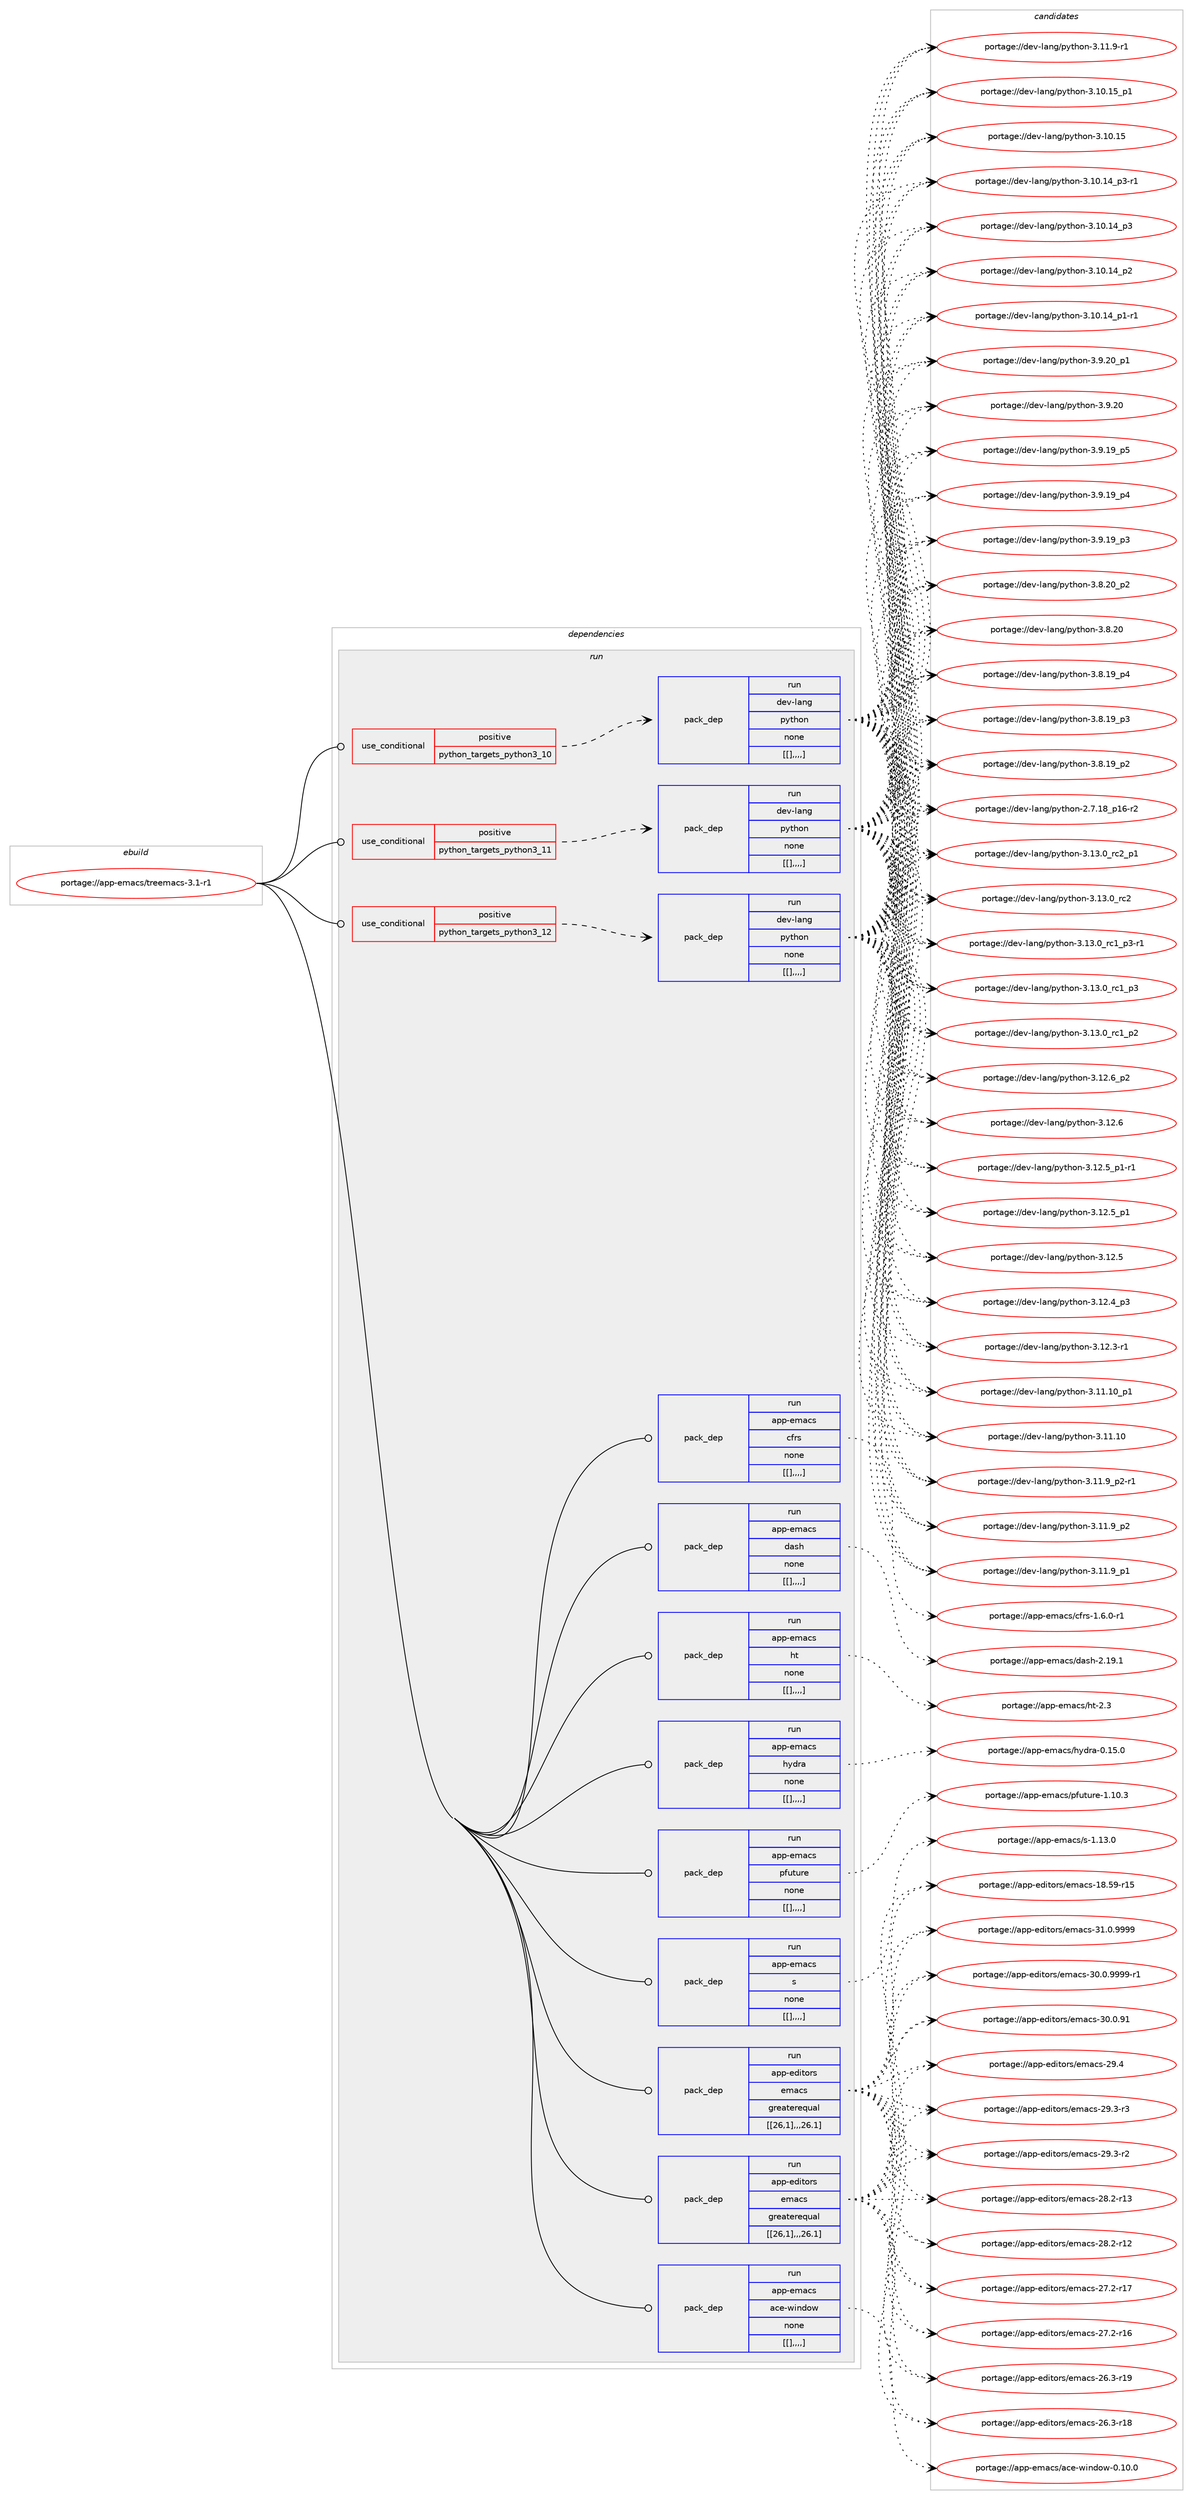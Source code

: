 digraph prolog {

# *************
# Graph options
# *************

newrank=true;
concentrate=true;
compound=true;
graph [rankdir=LR,fontname=Helvetica,fontsize=10,ranksep=1.5];#, ranksep=2.5, nodesep=0.2];
edge  [arrowhead=vee];
node  [fontname=Helvetica,fontsize=10];

# **********
# The ebuild
# **********

subgraph cluster_leftcol {
color=gray;
label=<<i>ebuild</i>>;
id [label="portage://app-emacs/treemacs-3.1-r1", color=red, width=4, href="../app-emacs/treemacs-3.1-r1.svg"];
}

# ****************
# The dependencies
# ****************

subgraph cluster_midcol {
color=gray;
label=<<i>dependencies</i>>;
subgraph cluster_compile {
fillcolor="#eeeeee";
style=filled;
label=<<i>compile</i>>;
}
subgraph cluster_compileandrun {
fillcolor="#eeeeee";
style=filled;
label=<<i>compile and run</i>>;
}
subgraph cluster_run {
fillcolor="#eeeeee";
style=filled;
label=<<i>run</i>>;
subgraph cond6442 {
dependency23666 [label=<<TABLE BORDER="0" CELLBORDER="1" CELLSPACING="0" CELLPADDING="4"><TR><TD ROWSPAN="3" CELLPADDING="10">use_conditional</TD></TR><TR><TD>positive</TD></TR><TR><TD>python_targets_python3_10</TD></TR></TABLE>>, shape=none, color=red];
subgraph pack17076 {
dependency23667 [label=<<TABLE BORDER="0" CELLBORDER="1" CELLSPACING="0" CELLPADDING="4" WIDTH="220"><TR><TD ROWSPAN="6" CELLPADDING="30">pack_dep</TD></TR><TR><TD WIDTH="110">run</TD></TR><TR><TD>dev-lang</TD></TR><TR><TD>python</TD></TR><TR><TD>none</TD></TR><TR><TD>[[],,,,]</TD></TR></TABLE>>, shape=none, color=blue];
}
dependency23666:e -> dependency23667:w [weight=20,style="dashed",arrowhead="vee"];
}
id:e -> dependency23666:w [weight=20,style="solid",arrowhead="odot"];
subgraph cond6443 {
dependency23668 [label=<<TABLE BORDER="0" CELLBORDER="1" CELLSPACING="0" CELLPADDING="4"><TR><TD ROWSPAN="3" CELLPADDING="10">use_conditional</TD></TR><TR><TD>positive</TD></TR><TR><TD>python_targets_python3_11</TD></TR></TABLE>>, shape=none, color=red];
subgraph pack17077 {
dependency23669 [label=<<TABLE BORDER="0" CELLBORDER="1" CELLSPACING="0" CELLPADDING="4" WIDTH="220"><TR><TD ROWSPAN="6" CELLPADDING="30">pack_dep</TD></TR><TR><TD WIDTH="110">run</TD></TR><TR><TD>dev-lang</TD></TR><TR><TD>python</TD></TR><TR><TD>none</TD></TR><TR><TD>[[],,,,]</TD></TR></TABLE>>, shape=none, color=blue];
}
dependency23668:e -> dependency23669:w [weight=20,style="dashed",arrowhead="vee"];
}
id:e -> dependency23668:w [weight=20,style="solid",arrowhead="odot"];
subgraph cond6444 {
dependency23670 [label=<<TABLE BORDER="0" CELLBORDER="1" CELLSPACING="0" CELLPADDING="4"><TR><TD ROWSPAN="3" CELLPADDING="10">use_conditional</TD></TR><TR><TD>positive</TD></TR><TR><TD>python_targets_python3_12</TD></TR></TABLE>>, shape=none, color=red];
subgraph pack17078 {
dependency23671 [label=<<TABLE BORDER="0" CELLBORDER="1" CELLSPACING="0" CELLPADDING="4" WIDTH="220"><TR><TD ROWSPAN="6" CELLPADDING="30">pack_dep</TD></TR><TR><TD WIDTH="110">run</TD></TR><TR><TD>dev-lang</TD></TR><TR><TD>python</TD></TR><TR><TD>none</TD></TR><TR><TD>[[],,,,]</TD></TR></TABLE>>, shape=none, color=blue];
}
dependency23670:e -> dependency23671:w [weight=20,style="dashed",arrowhead="vee"];
}
id:e -> dependency23670:w [weight=20,style="solid",arrowhead="odot"];
subgraph pack17079 {
dependency23672 [label=<<TABLE BORDER="0" CELLBORDER="1" CELLSPACING="0" CELLPADDING="4" WIDTH="220"><TR><TD ROWSPAN="6" CELLPADDING="30">pack_dep</TD></TR><TR><TD WIDTH="110">run</TD></TR><TR><TD>app-editors</TD></TR><TR><TD>emacs</TD></TR><TR><TD>greaterequal</TD></TR><TR><TD>[[26,1],,,26.1]</TD></TR></TABLE>>, shape=none, color=blue];
}
id:e -> dependency23672:w [weight=20,style="solid",arrowhead="odot"];
subgraph pack17080 {
dependency23673 [label=<<TABLE BORDER="0" CELLBORDER="1" CELLSPACING="0" CELLPADDING="4" WIDTH="220"><TR><TD ROWSPAN="6" CELLPADDING="30">pack_dep</TD></TR><TR><TD WIDTH="110">run</TD></TR><TR><TD>app-editors</TD></TR><TR><TD>emacs</TD></TR><TR><TD>greaterequal</TD></TR><TR><TD>[[26,1],,,26.1]</TD></TR></TABLE>>, shape=none, color=blue];
}
id:e -> dependency23673:w [weight=20,style="solid",arrowhead="odot"];
subgraph pack17081 {
dependency23674 [label=<<TABLE BORDER="0" CELLBORDER="1" CELLSPACING="0" CELLPADDING="4" WIDTH="220"><TR><TD ROWSPAN="6" CELLPADDING="30">pack_dep</TD></TR><TR><TD WIDTH="110">run</TD></TR><TR><TD>app-emacs</TD></TR><TR><TD>ace-window</TD></TR><TR><TD>none</TD></TR><TR><TD>[[],,,,]</TD></TR></TABLE>>, shape=none, color=blue];
}
id:e -> dependency23674:w [weight=20,style="solid",arrowhead="odot"];
subgraph pack17082 {
dependency23675 [label=<<TABLE BORDER="0" CELLBORDER="1" CELLSPACING="0" CELLPADDING="4" WIDTH="220"><TR><TD ROWSPAN="6" CELLPADDING="30">pack_dep</TD></TR><TR><TD WIDTH="110">run</TD></TR><TR><TD>app-emacs</TD></TR><TR><TD>cfrs</TD></TR><TR><TD>none</TD></TR><TR><TD>[[],,,,]</TD></TR></TABLE>>, shape=none, color=blue];
}
id:e -> dependency23675:w [weight=20,style="solid",arrowhead="odot"];
subgraph pack17083 {
dependency23676 [label=<<TABLE BORDER="0" CELLBORDER="1" CELLSPACING="0" CELLPADDING="4" WIDTH="220"><TR><TD ROWSPAN="6" CELLPADDING="30">pack_dep</TD></TR><TR><TD WIDTH="110">run</TD></TR><TR><TD>app-emacs</TD></TR><TR><TD>dash</TD></TR><TR><TD>none</TD></TR><TR><TD>[[],,,,]</TD></TR></TABLE>>, shape=none, color=blue];
}
id:e -> dependency23676:w [weight=20,style="solid",arrowhead="odot"];
subgraph pack17084 {
dependency23677 [label=<<TABLE BORDER="0" CELLBORDER="1" CELLSPACING="0" CELLPADDING="4" WIDTH="220"><TR><TD ROWSPAN="6" CELLPADDING="30">pack_dep</TD></TR><TR><TD WIDTH="110">run</TD></TR><TR><TD>app-emacs</TD></TR><TR><TD>ht</TD></TR><TR><TD>none</TD></TR><TR><TD>[[],,,,]</TD></TR></TABLE>>, shape=none, color=blue];
}
id:e -> dependency23677:w [weight=20,style="solid",arrowhead="odot"];
subgraph pack17085 {
dependency23678 [label=<<TABLE BORDER="0" CELLBORDER="1" CELLSPACING="0" CELLPADDING="4" WIDTH="220"><TR><TD ROWSPAN="6" CELLPADDING="30">pack_dep</TD></TR><TR><TD WIDTH="110">run</TD></TR><TR><TD>app-emacs</TD></TR><TR><TD>hydra</TD></TR><TR><TD>none</TD></TR><TR><TD>[[],,,,]</TD></TR></TABLE>>, shape=none, color=blue];
}
id:e -> dependency23678:w [weight=20,style="solid",arrowhead="odot"];
subgraph pack17086 {
dependency23679 [label=<<TABLE BORDER="0" CELLBORDER="1" CELLSPACING="0" CELLPADDING="4" WIDTH="220"><TR><TD ROWSPAN="6" CELLPADDING="30">pack_dep</TD></TR><TR><TD WIDTH="110">run</TD></TR><TR><TD>app-emacs</TD></TR><TR><TD>pfuture</TD></TR><TR><TD>none</TD></TR><TR><TD>[[],,,,]</TD></TR></TABLE>>, shape=none, color=blue];
}
id:e -> dependency23679:w [weight=20,style="solid",arrowhead="odot"];
subgraph pack17087 {
dependency23680 [label=<<TABLE BORDER="0" CELLBORDER="1" CELLSPACING="0" CELLPADDING="4" WIDTH="220"><TR><TD ROWSPAN="6" CELLPADDING="30">pack_dep</TD></TR><TR><TD WIDTH="110">run</TD></TR><TR><TD>app-emacs</TD></TR><TR><TD>s</TD></TR><TR><TD>none</TD></TR><TR><TD>[[],,,,]</TD></TR></TABLE>>, shape=none, color=blue];
}
id:e -> dependency23680:w [weight=20,style="solid",arrowhead="odot"];
}
}

# **************
# The candidates
# **************

subgraph cluster_choices {
rank=same;
color=gray;
label=<<i>candidates</i>>;

subgraph choice17076 {
color=black;
nodesep=1;
choice100101118451089711010347112121116104111110455146495146489511499509511249 [label="portage://dev-lang/python-3.13.0_rc2_p1", color=red, width=4,href="../dev-lang/python-3.13.0_rc2_p1.svg"];
choice10010111845108971101034711212111610411111045514649514648951149950 [label="portage://dev-lang/python-3.13.0_rc2", color=red, width=4,href="../dev-lang/python-3.13.0_rc2.svg"];
choice1001011184510897110103471121211161041111104551464951464895114994995112514511449 [label="portage://dev-lang/python-3.13.0_rc1_p3-r1", color=red, width=4,href="../dev-lang/python-3.13.0_rc1_p3-r1.svg"];
choice100101118451089711010347112121116104111110455146495146489511499499511251 [label="portage://dev-lang/python-3.13.0_rc1_p3", color=red, width=4,href="../dev-lang/python-3.13.0_rc1_p3.svg"];
choice100101118451089711010347112121116104111110455146495146489511499499511250 [label="portage://dev-lang/python-3.13.0_rc1_p2", color=red, width=4,href="../dev-lang/python-3.13.0_rc1_p2.svg"];
choice100101118451089711010347112121116104111110455146495046549511250 [label="portage://dev-lang/python-3.12.6_p2", color=red, width=4,href="../dev-lang/python-3.12.6_p2.svg"];
choice10010111845108971101034711212111610411111045514649504654 [label="portage://dev-lang/python-3.12.6", color=red, width=4,href="../dev-lang/python-3.12.6.svg"];
choice1001011184510897110103471121211161041111104551464950465395112494511449 [label="portage://dev-lang/python-3.12.5_p1-r1", color=red, width=4,href="../dev-lang/python-3.12.5_p1-r1.svg"];
choice100101118451089711010347112121116104111110455146495046539511249 [label="portage://dev-lang/python-3.12.5_p1", color=red, width=4,href="../dev-lang/python-3.12.5_p1.svg"];
choice10010111845108971101034711212111610411111045514649504653 [label="portage://dev-lang/python-3.12.5", color=red, width=4,href="../dev-lang/python-3.12.5.svg"];
choice100101118451089711010347112121116104111110455146495046529511251 [label="portage://dev-lang/python-3.12.4_p3", color=red, width=4,href="../dev-lang/python-3.12.4_p3.svg"];
choice100101118451089711010347112121116104111110455146495046514511449 [label="portage://dev-lang/python-3.12.3-r1", color=red, width=4,href="../dev-lang/python-3.12.3-r1.svg"];
choice10010111845108971101034711212111610411111045514649494649489511249 [label="portage://dev-lang/python-3.11.10_p1", color=red, width=4,href="../dev-lang/python-3.11.10_p1.svg"];
choice1001011184510897110103471121211161041111104551464949464948 [label="portage://dev-lang/python-3.11.10", color=red, width=4,href="../dev-lang/python-3.11.10.svg"];
choice1001011184510897110103471121211161041111104551464949465795112504511449 [label="portage://dev-lang/python-3.11.9_p2-r1", color=red, width=4,href="../dev-lang/python-3.11.9_p2-r1.svg"];
choice100101118451089711010347112121116104111110455146494946579511250 [label="portage://dev-lang/python-3.11.9_p2", color=red, width=4,href="../dev-lang/python-3.11.9_p2.svg"];
choice100101118451089711010347112121116104111110455146494946579511249 [label="portage://dev-lang/python-3.11.9_p1", color=red, width=4,href="../dev-lang/python-3.11.9_p1.svg"];
choice100101118451089711010347112121116104111110455146494946574511449 [label="portage://dev-lang/python-3.11.9-r1", color=red, width=4,href="../dev-lang/python-3.11.9-r1.svg"];
choice10010111845108971101034711212111610411111045514649484649539511249 [label="portage://dev-lang/python-3.10.15_p1", color=red, width=4,href="../dev-lang/python-3.10.15_p1.svg"];
choice1001011184510897110103471121211161041111104551464948464953 [label="portage://dev-lang/python-3.10.15", color=red, width=4,href="../dev-lang/python-3.10.15.svg"];
choice100101118451089711010347112121116104111110455146494846495295112514511449 [label="portage://dev-lang/python-3.10.14_p3-r1", color=red, width=4,href="../dev-lang/python-3.10.14_p3-r1.svg"];
choice10010111845108971101034711212111610411111045514649484649529511251 [label="portage://dev-lang/python-3.10.14_p3", color=red, width=4,href="../dev-lang/python-3.10.14_p3.svg"];
choice10010111845108971101034711212111610411111045514649484649529511250 [label="portage://dev-lang/python-3.10.14_p2", color=red, width=4,href="../dev-lang/python-3.10.14_p2.svg"];
choice100101118451089711010347112121116104111110455146494846495295112494511449 [label="portage://dev-lang/python-3.10.14_p1-r1", color=red, width=4,href="../dev-lang/python-3.10.14_p1-r1.svg"];
choice100101118451089711010347112121116104111110455146574650489511249 [label="portage://dev-lang/python-3.9.20_p1", color=red, width=4,href="../dev-lang/python-3.9.20_p1.svg"];
choice10010111845108971101034711212111610411111045514657465048 [label="portage://dev-lang/python-3.9.20", color=red, width=4,href="../dev-lang/python-3.9.20.svg"];
choice100101118451089711010347112121116104111110455146574649579511253 [label="portage://dev-lang/python-3.9.19_p5", color=red, width=4,href="../dev-lang/python-3.9.19_p5.svg"];
choice100101118451089711010347112121116104111110455146574649579511252 [label="portage://dev-lang/python-3.9.19_p4", color=red, width=4,href="../dev-lang/python-3.9.19_p4.svg"];
choice100101118451089711010347112121116104111110455146574649579511251 [label="portage://dev-lang/python-3.9.19_p3", color=red, width=4,href="../dev-lang/python-3.9.19_p3.svg"];
choice100101118451089711010347112121116104111110455146564650489511250 [label="portage://dev-lang/python-3.8.20_p2", color=red, width=4,href="../dev-lang/python-3.8.20_p2.svg"];
choice10010111845108971101034711212111610411111045514656465048 [label="portage://dev-lang/python-3.8.20", color=red, width=4,href="../dev-lang/python-3.8.20.svg"];
choice100101118451089711010347112121116104111110455146564649579511252 [label="portage://dev-lang/python-3.8.19_p4", color=red, width=4,href="../dev-lang/python-3.8.19_p4.svg"];
choice100101118451089711010347112121116104111110455146564649579511251 [label="portage://dev-lang/python-3.8.19_p3", color=red, width=4,href="../dev-lang/python-3.8.19_p3.svg"];
choice100101118451089711010347112121116104111110455146564649579511250 [label="portage://dev-lang/python-3.8.19_p2", color=red, width=4,href="../dev-lang/python-3.8.19_p2.svg"];
choice100101118451089711010347112121116104111110455046554649569511249544511450 [label="portage://dev-lang/python-2.7.18_p16-r2", color=red, width=4,href="../dev-lang/python-2.7.18_p16-r2.svg"];
dependency23667:e -> choice100101118451089711010347112121116104111110455146495146489511499509511249:w [style=dotted,weight="100"];
dependency23667:e -> choice10010111845108971101034711212111610411111045514649514648951149950:w [style=dotted,weight="100"];
dependency23667:e -> choice1001011184510897110103471121211161041111104551464951464895114994995112514511449:w [style=dotted,weight="100"];
dependency23667:e -> choice100101118451089711010347112121116104111110455146495146489511499499511251:w [style=dotted,weight="100"];
dependency23667:e -> choice100101118451089711010347112121116104111110455146495146489511499499511250:w [style=dotted,weight="100"];
dependency23667:e -> choice100101118451089711010347112121116104111110455146495046549511250:w [style=dotted,weight="100"];
dependency23667:e -> choice10010111845108971101034711212111610411111045514649504654:w [style=dotted,weight="100"];
dependency23667:e -> choice1001011184510897110103471121211161041111104551464950465395112494511449:w [style=dotted,weight="100"];
dependency23667:e -> choice100101118451089711010347112121116104111110455146495046539511249:w [style=dotted,weight="100"];
dependency23667:e -> choice10010111845108971101034711212111610411111045514649504653:w [style=dotted,weight="100"];
dependency23667:e -> choice100101118451089711010347112121116104111110455146495046529511251:w [style=dotted,weight="100"];
dependency23667:e -> choice100101118451089711010347112121116104111110455146495046514511449:w [style=dotted,weight="100"];
dependency23667:e -> choice10010111845108971101034711212111610411111045514649494649489511249:w [style=dotted,weight="100"];
dependency23667:e -> choice1001011184510897110103471121211161041111104551464949464948:w [style=dotted,weight="100"];
dependency23667:e -> choice1001011184510897110103471121211161041111104551464949465795112504511449:w [style=dotted,weight="100"];
dependency23667:e -> choice100101118451089711010347112121116104111110455146494946579511250:w [style=dotted,weight="100"];
dependency23667:e -> choice100101118451089711010347112121116104111110455146494946579511249:w [style=dotted,weight="100"];
dependency23667:e -> choice100101118451089711010347112121116104111110455146494946574511449:w [style=dotted,weight="100"];
dependency23667:e -> choice10010111845108971101034711212111610411111045514649484649539511249:w [style=dotted,weight="100"];
dependency23667:e -> choice1001011184510897110103471121211161041111104551464948464953:w [style=dotted,weight="100"];
dependency23667:e -> choice100101118451089711010347112121116104111110455146494846495295112514511449:w [style=dotted,weight="100"];
dependency23667:e -> choice10010111845108971101034711212111610411111045514649484649529511251:w [style=dotted,weight="100"];
dependency23667:e -> choice10010111845108971101034711212111610411111045514649484649529511250:w [style=dotted,weight="100"];
dependency23667:e -> choice100101118451089711010347112121116104111110455146494846495295112494511449:w [style=dotted,weight="100"];
dependency23667:e -> choice100101118451089711010347112121116104111110455146574650489511249:w [style=dotted,weight="100"];
dependency23667:e -> choice10010111845108971101034711212111610411111045514657465048:w [style=dotted,weight="100"];
dependency23667:e -> choice100101118451089711010347112121116104111110455146574649579511253:w [style=dotted,weight="100"];
dependency23667:e -> choice100101118451089711010347112121116104111110455146574649579511252:w [style=dotted,weight="100"];
dependency23667:e -> choice100101118451089711010347112121116104111110455146574649579511251:w [style=dotted,weight="100"];
dependency23667:e -> choice100101118451089711010347112121116104111110455146564650489511250:w [style=dotted,weight="100"];
dependency23667:e -> choice10010111845108971101034711212111610411111045514656465048:w [style=dotted,weight="100"];
dependency23667:e -> choice100101118451089711010347112121116104111110455146564649579511252:w [style=dotted,weight="100"];
dependency23667:e -> choice100101118451089711010347112121116104111110455146564649579511251:w [style=dotted,weight="100"];
dependency23667:e -> choice100101118451089711010347112121116104111110455146564649579511250:w [style=dotted,weight="100"];
dependency23667:e -> choice100101118451089711010347112121116104111110455046554649569511249544511450:w [style=dotted,weight="100"];
}
subgraph choice17077 {
color=black;
nodesep=1;
choice100101118451089711010347112121116104111110455146495146489511499509511249 [label="portage://dev-lang/python-3.13.0_rc2_p1", color=red, width=4,href="../dev-lang/python-3.13.0_rc2_p1.svg"];
choice10010111845108971101034711212111610411111045514649514648951149950 [label="portage://dev-lang/python-3.13.0_rc2", color=red, width=4,href="../dev-lang/python-3.13.0_rc2.svg"];
choice1001011184510897110103471121211161041111104551464951464895114994995112514511449 [label="portage://dev-lang/python-3.13.0_rc1_p3-r1", color=red, width=4,href="../dev-lang/python-3.13.0_rc1_p3-r1.svg"];
choice100101118451089711010347112121116104111110455146495146489511499499511251 [label="portage://dev-lang/python-3.13.0_rc1_p3", color=red, width=4,href="../dev-lang/python-3.13.0_rc1_p3.svg"];
choice100101118451089711010347112121116104111110455146495146489511499499511250 [label="portage://dev-lang/python-3.13.0_rc1_p2", color=red, width=4,href="../dev-lang/python-3.13.0_rc1_p2.svg"];
choice100101118451089711010347112121116104111110455146495046549511250 [label="portage://dev-lang/python-3.12.6_p2", color=red, width=4,href="../dev-lang/python-3.12.6_p2.svg"];
choice10010111845108971101034711212111610411111045514649504654 [label="portage://dev-lang/python-3.12.6", color=red, width=4,href="../dev-lang/python-3.12.6.svg"];
choice1001011184510897110103471121211161041111104551464950465395112494511449 [label="portage://dev-lang/python-3.12.5_p1-r1", color=red, width=4,href="../dev-lang/python-3.12.5_p1-r1.svg"];
choice100101118451089711010347112121116104111110455146495046539511249 [label="portage://dev-lang/python-3.12.5_p1", color=red, width=4,href="../dev-lang/python-3.12.5_p1.svg"];
choice10010111845108971101034711212111610411111045514649504653 [label="portage://dev-lang/python-3.12.5", color=red, width=4,href="../dev-lang/python-3.12.5.svg"];
choice100101118451089711010347112121116104111110455146495046529511251 [label="portage://dev-lang/python-3.12.4_p3", color=red, width=4,href="../dev-lang/python-3.12.4_p3.svg"];
choice100101118451089711010347112121116104111110455146495046514511449 [label="portage://dev-lang/python-3.12.3-r1", color=red, width=4,href="../dev-lang/python-3.12.3-r1.svg"];
choice10010111845108971101034711212111610411111045514649494649489511249 [label="portage://dev-lang/python-3.11.10_p1", color=red, width=4,href="../dev-lang/python-3.11.10_p1.svg"];
choice1001011184510897110103471121211161041111104551464949464948 [label="portage://dev-lang/python-3.11.10", color=red, width=4,href="../dev-lang/python-3.11.10.svg"];
choice1001011184510897110103471121211161041111104551464949465795112504511449 [label="portage://dev-lang/python-3.11.9_p2-r1", color=red, width=4,href="../dev-lang/python-3.11.9_p2-r1.svg"];
choice100101118451089711010347112121116104111110455146494946579511250 [label="portage://dev-lang/python-3.11.9_p2", color=red, width=4,href="../dev-lang/python-3.11.9_p2.svg"];
choice100101118451089711010347112121116104111110455146494946579511249 [label="portage://dev-lang/python-3.11.9_p1", color=red, width=4,href="../dev-lang/python-3.11.9_p1.svg"];
choice100101118451089711010347112121116104111110455146494946574511449 [label="portage://dev-lang/python-3.11.9-r1", color=red, width=4,href="../dev-lang/python-3.11.9-r1.svg"];
choice10010111845108971101034711212111610411111045514649484649539511249 [label="portage://dev-lang/python-3.10.15_p1", color=red, width=4,href="../dev-lang/python-3.10.15_p1.svg"];
choice1001011184510897110103471121211161041111104551464948464953 [label="portage://dev-lang/python-3.10.15", color=red, width=4,href="../dev-lang/python-3.10.15.svg"];
choice100101118451089711010347112121116104111110455146494846495295112514511449 [label="portage://dev-lang/python-3.10.14_p3-r1", color=red, width=4,href="../dev-lang/python-3.10.14_p3-r1.svg"];
choice10010111845108971101034711212111610411111045514649484649529511251 [label="portage://dev-lang/python-3.10.14_p3", color=red, width=4,href="../dev-lang/python-3.10.14_p3.svg"];
choice10010111845108971101034711212111610411111045514649484649529511250 [label="portage://dev-lang/python-3.10.14_p2", color=red, width=4,href="../dev-lang/python-3.10.14_p2.svg"];
choice100101118451089711010347112121116104111110455146494846495295112494511449 [label="portage://dev-lang/python-3.10.14_p1-r1", color=red, width=4,href="../dev-lang/python-3.10.14_p1-r1.svg"];
choice100101118451089711010347112121116104111110455146574650489511249 [label="portage://dev-lang/python-3.9.20_p1", color=red, width=4,href="../dev-lang/python-3.9.20_p1.svg"];
choice10010111845108971101034711212111610411111045514657465048 [label="portage://dev-lang/python-3.9.20", color=red, width=4,href="../dev-lang/python-3.9.20.svg"];
choice100101118451089711010347112121116104111110455146574649579511253 [label="portage://dev-lang/python-3.9.19_p5", color=red, width=4,href="../dev-lang/python-3.9.19_p5.svg"];
choice100101118451089711010347112121116104111110455146574649579511252 [label="portage://dev-lang/python-3.9.19_p4", color=red, width=4,href="../dev-lang/python-3.9.19_p4.svg"];
choice100101118451089711010347112121116104111110455146574649579511251 [label="portage://dev-lang/python-3.9.19_p3", color=red, width=4,href="../dev-lang/python-3.9.19_p3.svg"];
choice100101118451089711010347112121116104111110455146564650489511250 [label="portage://dev-lang/python-3.8.20_p2", color=red, width=4,href="../dev-lang/python-3.8.20_p2.svg"];
choice10010111845108971101034711212111610411111045514656465048 [label="portage://dev-lang/python-3.8.20", color=red, width=4,href="../dev-lang/python-3.8.20.svg"];
choice100101118451089711010347112121116104111110455146564649579511252 [label="portage://dev-lang/python-3.8.19_p4", color=red, width=4,href="../dev-lang/python-3.8.19_p4.svg"];
choice100101118451089711010347112121116104111110455146564649579511251 [label="portage://dev-lang/python-3.8.19_p3", color=red, width=4,href="../dev-lang/python-3.8.19_p3.svg"];
choice100101118451089711010347112121116104111110455146564649579511250 [label="portage://dev-lang/python-3.8.19_p2", color=red, width=4,href="../dev-lang/python-3.8.19_p2.svg"];
choice100101118451089711010347112121116104111110455046554649569511249544511450 [label="portage://dev-lang/python-2.7.18_p16-r2", color=red, width=4,href="../dev-lang/python-2.7.18_p16-r2.svg"];
dependency23669:e -> choice100101118451089711010347112121116104111110455146495146489511499509511249:w [style=dotted,weight="100"];
dependency23669:e -> choice10010111845108971101034711212111610411111045514649514648951149950:w [style=dotted,weight="100"];
dependency23669:e -> choice1001011184510897110103471121211161041111104551464951464895114994995112514511449:w [style=dotted,weight="100"];
dependency23669:e -> choice100101118451089711010347112121116104111110455146495146489511499499511251:w [style=dotted,weight="100"];
dependency23669:e -> choice100101118451089711010347112121116104111110455146495146489511499499511250:w [style=dotted,weight="100"];
dependency23669:e -> choice100101118451089711010347112121116104111110455146495046549511250:w [style=dotted,weight="100"];
dependency23669:e -> choice10010111845108971101034711212111610411111045514649504654:w [style=dotted,weight="100"];
dependency23669:e -> choice1001011184510897110103471121211161041111104551464950465395112494511449:w [style=dotted,weight="100"];
dependency23669:e -> choice100101118451089711010347112121116104111110455146495046539511249:w [style=dotted,weight="100"];
dependency23669:e -> choice10010111845108971101034711212111610411111045514649504653:w [style=dotted,weight="100"];
dependency23669:e -> choice100101118451089711010347112121116104111110455146495046529511251:w [style=dotted,weight="100"];
dependency23669:e -> choice100101118451089711010347112121116104111110455146495046514511449:w [style=dotted,weight="100"];
dependency23669:e -> choice10010111845108971101034711212111610411111045514649494649489511249:w [style=dotted,weight="100"];
dependency23669:e -> choice1001011184510897110103471121211161041111104551464949464948:w [style=dotted,weight="100"];
dependency23669:e -> choice1001011184510897110103471121211161041111104551464949465795112504511449:w [style=dotted,weight="100"];
dependency23669:e -> choice100101118451089711010347112121116104111110455146494946579511250:w [style=dotted,weight="100"];
dependency23669:e -> choice100101118451089711010347112121116104111110455146494946579511249:w [style=dotted,weight="100"];
dependency23669:e -> choice100101118451089711010347112121116104111110455146494946574511449:w [style=dotted,weight="100"];
dependency23669:e -> choice10010111845108971101034711212111610411111045514649484649539511249:w [style=dotted,weight="100"];
dependency23669:e -> choice1001011184510897110103471121211161041111104551464948464953:w [style=dotted,weight="100"];
dependency23669:e -> choice100101118451089711010347112121116104111110455146494846495295112514511449:w [style=dotted,weight="100"];
dependency23669:e -> choice10010111845108971101034711212111610411111045514649484649529511251:w [style=dotted,weight="100"];
dependency23669:e -> choice10010111845108971101034711212111610411111045514649484649529511250:w [style=dotted,weight="100"];
dependency23669:e -> choice100101118451089711010347112121116104111110455146494846495295112494511449:w [style=dotted,weight="100"];
dependency23669:e -> choice100101118451089711010347112121116104111110455146574650489511249:w [style=dotted,weight="100"];
dependency23669:e -> choice10010111845108971101034711212111610411111045514657465048:w [style=dotted,weight="100"];
dependency23669:e -> choice100101118451089711010347112121116104111110455146574649579511253:w [style=dotted,weight="100"];
dependency23669:e -> choice100101118451089711010347112121116104111110455146574649579511252:w [style=dotted,weight="100"];
dependency23669:e -> choice100101118451089711010347112121116104111110455146574649579511251:w [style=dotted,weight="100"];
dependency23669:e -> choice100101118451089711010347112121116104111110455146564650489511250:w [style=dotted,weight="100"];
dependency23669:e -> choice10010111845108971101034711212111610411111045514656465048:w [style=dotted,weight="100"];
dependency23669:e -> choice100101118451089711010347112121116104111110455146564649579511252:w [style=dotted,weight="100"];
dependency23669:e -> choice100101118451089711010347112121116104111110455146564649579511251:w [style=dotted,weight="100"];
dependency23669:e -> choice100101118451089711010347112121116104111110455146564649579511250:w [style=dotted,weight="100"];
dependency23669:e -> choice100101118451089711010347112121116104111110455046554649569511249544511450:w [style=dotted,weight="100"];
}
subgraph choice17078 {
color=black;
nodesep=1;
choice100101118451089711010347112121116104111110455146495146489511499509511249 [label="portage://dev-lang/python-3.13.0_rc2_p1", color=red, width=4,href="../dev-lang/python-3.13.0_rc2_p1.svg"];
choice10010111845108971101034711212111610411111045514649514648951149950 [label="portage://dev-lang/python-3.13.0_rc2", color=red, width=4,href="../dev-lang/python-3.13.0_rc2.svg"];
choice1001011184510897110103471121211161041111104551464951464895114994995112514511449 [label="portage://dev-lang/python-3.13.0_rc1_p3-r1", color=red, width=4,href="../dev-lang/python-3.13.0_rc1_p3-r1.svg"];
choice100101118451089711010347112121116104111110455146495146489511499499511251 [label="portage://dev-lang/python-3.13.0_rc1_p3", color=red, width=4,href="../dev-lang/python-3.13.0_rc1_p3.svg"];
choice100101118451089711010347112121116104111110455146495146489511499499511250 [label="portage://dev-lang/python-3.13.0_rc1_p2", color=red, width=4,href="../dev-lang/python-3.13.0_rc1_p2.svg"];
choice100101118451089711010347112121116104111110455146495046549511250 [label="portage://dev-lang/python-3.12.6_p2", color=red, width=4,href="../dev-lang/python-3.12.6_p2.svg"];
choice10010111845108971101034711212111610411111045514649504654 [label="portage://dev-lang/python-3.12.6", color=red, width=4,href="../dev-lang/python-3.12.6.svg"];
choice1001011184510897110103471121211161041111104551464950465395112494511449 [label="portage://dev-lang/python-3.12.5_p1-r1", color=red, width=4,href="../dev-lang/python-3.12.5_p1-r1.svg"];
choice100101118451089711010347112121116104111110455146495046539511249 [label="portage://dev-lang/python-3.12.5_p1", color=red, width=4,href="../dev-lang/python-3.12.5_p1.svg"];
choice10010111845108971101034711212111610411111045514649504653 [label="portage://dev-lang/python-3.12.5", color=red, width=4,href="../dev-lang/python-3.12.5.svg"];
choice100101118451089711010347112121116104111110455146495046529511251 [label="portage://dev-lang/python-3.12.4_p3", color=red, width=4,href="../dev-lang/python-3.12.4_p3.svg"];
choice100101118451089711010347112121116104111110455146495046514511449 [label="portage://dev-lang/python-3.12.3-r1", color=red, width=4,href="../dev-lang/python-3.12.3-r1.svg"];
choice10010111845108971101034711212111610411111045514649494649489511249 [label="portage://dev-lang/python-3.11.10_p1", color=red, width=4,href="../dev-lang/python-3.11.10_p1.svg"];
choice1001011184510897110103471121211161041111104551464949464948 [label="portage://dev-lang/python-3.11.10", color=red, width=4,href="../dev-lang/python-3.11.10.svg"];
choice1001011184510897110103471121211161041111104551464949465795112504511449 [label="portage://dev-lang/python-3.11.9_p2-r1", color=red, width=4,href="../dev-lang/python-3.11.9_p2-r1.svg"];
choice100101118451089711010347112121116104111110455146494946579511250 [label="portage://dev-lang/python-3.11.9_p2", color=red, width=4,href="../dev-lang/python-3.11.9_p2.svg"];
choice100101118451089711010347112121116104111110455146494946579511249 [label="portage://dev-lang/python-3.11.9_p1", color=red, width=4,href="../dev-lang/python-3.11.9_p1.svg"];
choice100101118451089711010347112121116104111110455146494946574511449 [label="portage://dev-lang/python-3.11.9-r1", color=red, width=4,href="../dev-lang/python-3.11.9-r1.svg"];
choice10010111845108971101034711212111610411111045514649484649539511249 [label="portage://dev-lang/python-3.10.15_p1", color=red, width=4,href="../dev-lang/python-3.10.15_p1.svg"];
choice1001011184510897110103471121211161041111104551464948464953 [label="portage://dev-lang/python-3.10.15", color=red, width=4,href="../dev-lang/python-3.10.15.svg"];
choice100101118451089711010347112121116104111110455146494846495295112514511449 [label="portage://dev-lang/python-3.10.14_p3-r1", color=red, width=4,href="../dev-lang/python-3.10.14_p3-r1.svg"];
choice10010111845108971101034711212111610411111045514649484649529511251 [label="portage://dev-lang/python-3.10.14_p3", color=red, width=4,href="../dev-lang/python-3.10.14_p3.svg"];
choice10010111845108971101034711212111610411111045514649484649529511250 [label="portage://dev-lang/python-3.10.14_p2", color=red, width=4,href="../dev-lang/python-3.10.14_p2.svg"];
choice100101118451089711010347112121116104111110455146494846495295112494511449 [label="portage://dev-lang/python-3.10.14_p1-r1", color=red, width=4,href="../dev-lang/python-3.10.14_p1-r1.svg"];
choice100101118451089711010347112121116104111110455146574650489511249 [label="portage://dev-lang/python-3.9.20_p1", color=red, width=4,href="../dev-lang/python-3.9.20_p1.svg"];
choice10010111845108971101034711212111610411111045514657465048 [label="portage://dev-lang/python-3.9.20", color=red, width=4,href="../dev-lang/python-3.9.20.svg"];
choice100101118451089711010347112121116104111110455146574649579511253 [label="portage://dev-lang/python-3.9.19_p5", color=red, width=4,href="../dev-lang/python-3.9.19_p5.svg"];
choice100101118451089711010347112121116104111110455146574649579511252 [label="portage://dev-lang/python-3.9.19_p4", color=red, width=4,href="../dev-lang/python-3.9.19_p4.svg"];
choice100101118451089711010347112121116104111110455146574649579511251 [label="portage://dev-lang/python-3.9.19_p3", color=red, width=4,href="../dev-lang/python-3.9.19_p3.svg"];
choice100101118451089711010347112121116104111110455146564650489511250 [label="portage://dev-lang/python-3.8.20_p2", color=red, width=4,href="../dev-lang/python-3.8.20_p2.svg"];
choice10010111845108971101034711212111610411111045514656465048 [label="portage://dev-lang/python-3.8.20", color=red, width=4,href="../dev-lang/python-3.8.20.svg"];
choice100101118451089711010347112121116104111110455146564649579511252 [label="portage://dev-lang/python-3.8.19_p4", color=red, width=4,href="../dev-lang/python-3.8.19_p4.svg"];
choice100101118451089711010347112121116104111110455146564649579511251 [label="portage://dev-lang/python-3.8.19_p3", color=red, width=4,href="../dev-lang/python-3.8.19_p3.svg"];
choice100101118451089711010347112121116104111110455146564649579511250 [label="portage://dev-lang/python-3.8.19_p2", color=red, width=4,href="../dev-lang/python-3.8.19_p2.svg"];
choice100101118451089711010347112121116104111110455046554649569511249544511450 [label="portage://dev-lang/python-2.7.18_p16-r2", color=red, width=4,href="../dev-lang/python-2.7.18_p16-r2.svg"];
dependency23671:e -> choice100101118451089711010347112121116104111110455146495146489511499509511249:w [style=dotted,weight="100"];
dependency23671:e -> choice10010111845108971101034711212111610411111045514649514648951149950:w [style=dotted,weight="100"];
dependency23671:e -> choice1001011184510897110103471121211161041111104551464951464895114994995112514511449:w [style=dotted,weight="100"];
dependency23671:e -> choice100101118451089711010347112121116104111110455146495146489511499499511251:w [style=dotted,weight="100"];
dependency23671:e -> choice100101118451089711010347112121116104111110455146495146489511499499511250:w [style=dotted,weight="100"];
dependency23671:e -> choice100101118451089711010347112121116104111110455146495046549511250:w [style=dotted,weight="100"];
dependency23671:e -> choice10010111845108971101034711212111610411111045514649504654:w [style=dotted,weight="100"];
dependency23671:e -> choice1001011184510897110103471121211161041111104551464950465395112494511449:w [style=dotted,weight="100"];
dependency23671:e -> choice100101118451089711010347112121116104111110455146495046539511249:w [style=dotted,weight="100"];
dependency23671:e -> choice10010111845108971101034711212111610411111045514649504653:w [style=dotted,weight="100"];
dependency23671:e -> choice100101118451089711010347112121116104111110455146495046529511251:w [style=dotted,weight="100"];
dependency23671:e -> choice100101118451089711010347112121116104111110455146495046514511449:w [style=dotted,weight="100"];
dependency23671:e -> choice10010111845108971101034711212111610411111045514649494649489511249:w [style=dotted,weight="100"];
dependency23671:e -> choice1001011184510897110103471121211161041111104551464949464948:w [style=dotted,weight="100"];
dependency23671:e -> choice1001011184510897110103471121211161041111104551464949465795112504511449:w [style=dotted,weight="100"];
dependency23671:e -> choice100101118451089711010347112121116104111110455146494946579511250:w [style=dotted,weight="100"];
dependency23671:e -> choice100101118451089711010347112121116104111110455146494946579511249:w [style=dotted,weight="100"];
dependency23671:e -> choice100101118451089711010347112121116104111110455146494946574511449:w [style=dotted,weight="100"];
dependency23671:e -> choice10010111845108971101034711212111610411111045514649484649539511249:w [style=dotted,weight="100"];
dependency23671:e -> choice1001011184510897110103471121211161041111104551464948464953:w [style=dotted,weight="100"];
dependency23671:e -> choice100101118451089711010347112121116104111110455146494846495295112514511449:w [style=dotted,weight="100"];
dependency23671:e -> choice10010111845108971101034711212111610411111045514649484649529511251:w [style=dotted,weight="100"];
dependency23671:e -> choice10010111845108971101034711212111610411111045514649484649529511250:w [style=dotted,weight="100"];
dependency23671:e -> choice100101118451089711010347112121116104111110455146494846495295112494511449:w [style=dotted,weight="100"];
dependency23671:e -> choice100101118451089711010347112121116104111110455146574650489511249:w [style=dotted,weight="100"];
dependency23671:e -> choice10010111845108971101034711212111610411111045514657465048:w [style=dotted,weight="100"];
dependency23671:e -> choice100101118451089711010347112121116104111110455146574649579511253:w [style=dotted,weight="100"];
dependency23671:e -> choice100101118451089711010347112121116104111110455146574649579511252:w [style=dotted,weight="100"];
dependency23671:e -> choice100101118451089711010347112121116104111110455146574649579511251:w [style=dotted,weight="100"];
dependency23671:e -> choice100101118451089711010347112121116104111110455146564650489511250:w [style=dotted,weight="100"];
dependency23671:e -> choice10010111845108971101034711212111610411111045514656465048:w [style=dotted,weight="100"];
dependency23671:e -> choice100101118451089711010347112121116104111110455146564649579511252:w [style=dotted,weight="100"];
dependency23671:e -> choice100101118451089711010347112121116104111110455146564649579511251:w [style=dotted,weight="100"];
dependency23671:e -> choice100101118451089711010347112121116104111110455146564649579511250:w [style=dotted,weight="100"];
dependency23671:e -> choice100101118451089711010347112121116104111110455046554649569511249544511450:w [style=dotted,weight="100"];
}
subgraph choice17079 {
color=black;
nodesep=1;
choice971121124510110010511611111411547101109979911545514946484657575757 [label="portage://app-editors/emacs-31.0.9999", color=red, width=4,href="../app-editors/emacs-31.0.9999.svg"];
choice9711211245101100105116111114115471011099799115455148464846575757574511449 [label="portage://app-editors/emacs-30.0.9999-r1", color=red, width=4,href="../app-editors/emacs-30.0.9999-r1.svg"];
choice97112112451011001051161111141154710110997991154551484648465749 [label="portage://app-editors/emacs-30.0.91", color=red, width=4,href="../app-editors/emacs-30.0.91.svg"];
choice97112112451011001051161111141154710110997991154550574652 [label="portage://app-editors/emacs-29.4", color=red, width=4,href="../app-editors/emacs-29.4.svg"];
choice971121124510110010511611111411547101109979911545505746514511451 [label="portage://app-editors/emacs-29.3-r3", color=red, width=4,href="../app-editors/emacs-29.3-r3.svg"];
choice971121124510110010511611111411547101109979911545505746514511450 [label="portage://app-editors/emacs-29.3-r2", color=red, width=4,href="../app-editors/emacs-29.3-r2.svg"];
choice97112112451011001051161111141154710110997991154550564650451144951 [label="portage://app-editors/emacs-28.2-r13", color=red, width=4,href="../app-editors/emacs-28.2-r13.svg"];
choice97112112451011001051161111141154710110997991154550564650451144950 [label="portage://app-editors/emacs-28.2-r12", color=red, width=4,href="../app-editors/emacs-28.2-r12.svg"];
choice97112112451011001051161111141154710110997991154550554650451144955 [label="portage://app-editors/emacs-27.2-r17", color=red, width=4,href="../app-editors/emacs-27.2-r17.svg"];
choice97112112451011001051161111141154710110997991154550554650451144954 [label="portage://app-editors/emacs-27.2-r16", color=red, width=4,href="../app-editors/emacs-27.2-r16.svg"];
choice97112112451011001051161111141154710110997991154550544651451144957 [label="portage://app-editors/emacs-26.3-r19", color=red, width=4,href="../app-editors/emacs-26.3-r19.svg"];
choice97112112451011001051161111141154710110997991154550544651451144956 [label="portage://app-editors/emacs-26.3-r18", color=red, width=4,href="../app-editors/emacs-26.3-r18.svg"];
choice9711211245101100105116111114115471011099799115454956465357451144953 [label="portage://app-editors/emacs-18.59-r15", color=red, width=4,href="../app-editors/emacs-18.59-r15.svg"];
dependency23672:e -> choice971121124510110010511611111411547101109979911545514946484657575757:w [style=dotted,weight="100"];
dependency23672:e -> choice9711211245101100105116111114115471011099799115455148464846575757574511449:w [style=dotted,weight="100"];
dependency23672:e -> choice97112112451011001051161111141154710110997991154551484648465749:w [style=dotted,weight="100"];
dependency23672:e -> choice97112112451011001051161111141154710110997991154550574652:w [style=dotted,weight="100"];
dependency23672:e -> choice971121124510110010511611111411547101109979911545505746514511451:w [style=dotted,weight="100"];
dependency23672:e -> choice971121124510110010511611111411547101109979911545505746514511450:w [style=dotted,weight="100"];
dependency23672:e -> choice97112112451011001051161111141154710110997991154550564650451144951:w [style=dotted,weight="100"];
dependency23672:e -> choice97112112451011001051161111141154710110997991154550564650451144950:w [style=dotted,weight="100"];
dependency23672:e -> choice97112112451011001051161111141154710110997991154550554650451144955:w [style=dotted,weight="100"];
dependency23672:e -> choice97112112451011001051161111141154710110997991154550554650451144954:w [style=dotted,weight="100"];
dependency23672:e -> choice97112112451011001051161111141154710110997991154550544651451144957:w [style=dotted,weight="100"];
dependency23672:e -> choice97112112451011001051161111141154710110997991154550544651451144956:w [style=dotted,weight="100"];
dependency23672:e -> choice9711211245101100105116111114115471011099799115454956465357451144953:w [style=dotted,weight="100"];
}
subgraph choice17080 {
color=black;
nodesep=1;
choice971121124510110010511611111411547101109979911545514946484657575757 [label="portage://app-editors/emacs-31.0.9999", color=red, width=4,href="../app-editors/emacs-31.0.9999.svg"];
choice9711211245101100105116111114115471011099799115455148464846575757574511449 [label="portage://app-editors/emacs-30.0.9999-r1", color=red, width=4,href="../app-editors/emacs-30.0.9999-r1.svg"];
choice97112112451011001051161111141154710110997991154551484648465749 [label="portage://app-editors/emacs-30.0.91", color=red, width=4,href="../app-editors/emacs-30.0.91.svg"];
choice97112112451011001051161111141154710110997991154550574652 [label="portage://app-editors/emacs-29.4", color=red, width=4,href="../app-editors/emacs-29.4.svg"];
choice971121124510110010511611111411547101109979911545505746514511451 [label="portage://app-editors/emacs-29.3-r3", color=red, width=4,href="../app-editors/emacs-29.3-r3.svg"];
choice971121124510110010511611111411547101109979911545505746514511450 [label="portage://app-editors/emacs-29.3-r2", color=red, width=4,href="../app-editors/emacs-29.3-r2.svg"];
choice97112112451011001051161111141154710110997991154550564650451144951 [label="portage://app-editors/emacs-28.2-r13", color=red, width=4,href="../app-editors/emacs-28.2-r13.svg"];
choice97112112451011001051161111141154710110997991154550564650451144950 [label="portage://app-editors/emacs-28.2-r12", color=red, width=4,href="../app-editors/emacs-28.2-r12.svg"];
choice97112112451011001051161111141154710110997991154550554650451144955 [label="portage://app-editors/emacs-27.2-r17", color=red, width=4,href="../app-editors/emacs-27.2-r17.svg"];
choice97112112451011001051161111141154710110997991154550554650451144954 [label="portage://app-editors/emacs-27.2-r16", color=red, width=4,href="../app-editors/emacs-27.2-r16.svg"];
choice97112112451011001051161111141154710110997991154550544651451144957 [label="portage://app-editors/emacs-26.3-r19", color=red, width=4,href="../app-editors/emacs-26.3-r19.svg"];
choice97112112451011001051161111141154710110997991154550544651451144956 [label="portage://app-editors/emacs-26.3-r18", color=red, width=4,href="../app-editors/emacs-26.3-r18.svg"];
choice9711211245101100105116111114115471011099799115454956465357451144953 [label="portage://app-editors/emacs-18.59-r15", color=red, width=4,href="../app-editors/emacs-18.59-r15.svg"];
dependency23673:e -> choice971121124510110010511611111411547101109979911545514946484657575757:w [style=dotted,weight="100"];
dependency23673:e -> choice9711211245101100105116111114115471011099799115455148464846575757574511449:w [style=dotted,weight="100"];
dependency23673:e -> choice97112112451011001051161111141154710110997991154551484648465749:w [style=dotted,weight="100"];
dependency23673:e -> choice97112112451011001051161111141154710110997991154550574652:w [style=dotted,weight="100"];
dependency23673:e -> choice971121124510110010511611111411547101109979911545505746514511451:w [style=dotted,weight="100"];
dependency23673:e -> choice971121124510110010511611111411547101109979911545505746514511450:w [style=dotted,weight="100"];
dependency23673:e -> choice97112112451011001051161111141154710110997991154550564650451144951:w [style=dotted,weight="100"];
dependency23673:e -> choice97112112451011001051161111141154710110997991154550564650451144950:w [style=dotted,weight="100"];
dependency23673:e -> choice97112112451011001051161111141154710110997991154550554650451144955:w [style=dotted,weight="100"];
dependency23673:e -> choice97112112451011001051161111141154710110997991154550554650451144954:w [style=dotted,weight="100"];
dependency23673:e -> choice97112112451011001051161111141154710110997991154550544651451144957:w [style=dotted,weight="100"];
dependency23673:e -> choice97112112451011001051161111141154710110997991154550544651451144956:w [style=dotted,weight="100"];
dependency23673:e -> choice9711211245101100105116111114115471011099799115454956465357451144953:w [style=dotted,weight="100"];
}
subgraph choice17081 {
color=black;
nodesep=1;
choice971121124510110997991154797991014511910511010011111945484649484648 [label="portage://app-emacs/ace-window-0.10.0", color=red, width=4,href="../app-emacs/ace-window-0.10.0.svg"];
dependency23674:e -> choice971121124510110997991154797991014511910511010011111945484649484648:w [style=dotted,weight="100"];
}
subgraph choice17082 {
color=black;
nodesep=1;
choice9711211245101109979911547991021141154549465446484511449 [label="portage://app-emacs/cfrs-1.6.0-r1", color=red, width=4,href="../app-emacs/cfrs-1.6.0-r1.svg"];
dependency23675:e -> choice9711211245101109979911547991021141154549465446484511449:w [style=dotted,weight="100"];
}
subgraph choice17083 {
color=black;
nodesep=1;
choice97112112451011099799115471009711510445504649574649 [label="portage://app-emacs/dash-2.19.1", color=red, width=4,href="../app-emacs/dash-2.19.1.svg"];
dependency23676:e -> choice97112112451011099799115471009711510445504649574649:w [style=dotted,weight="100"];
}
subgraph choice17084 {
color=black;
nodesep=1;
choice971121124510110997991154710411645504651 [label="portage://app-emacs/ht-2.3", color=red, width=4,href="../app-emacs/ht-2.3.svg"];
dependency23677:e -> choice971121124510110997991154710411645504651:w [style=dotted,weight="100"];
}
subgraph choice17085 {
color=black;
nodesep=1;
choice97112112451011099799115471041211001149745484649534648 [label="portage://app-emacs/hydra-0.15.0", color=red, width=4,href="../app-emacs/hydra-0.15.0.svg"];
dependency23678:e -> choice97112112451011099799115471041211001149745484649534648:w [style=dotted,weight="100"];
}
subgraph choice17086 {
color=black;
nodesep=1;
choice971121124510110997991154711210211711611711410145494649484651 [label="portage://app-emacs/pfuture-1.10.3", color=red, width=4,href="../app-emacs/pfuture-1.10.3.svg"];
dependency23679:e -> choice971121124510110997991154711210211711611711410145494649484651:w [style=dotted,weight="100"];
}
subgraph choice17087 {
color=black;
nodesep=1;
choice971121124510110997991154711545494649514648 [label="portage://app-emacs/s-1.13.0", color=red, width=4,href="../app-emacs/s-1.13.0.svg"];
dependency23680:e -> choice971121124510110997991154711545494649514648:w [style=dotted,weight="100"];
}
}

}
